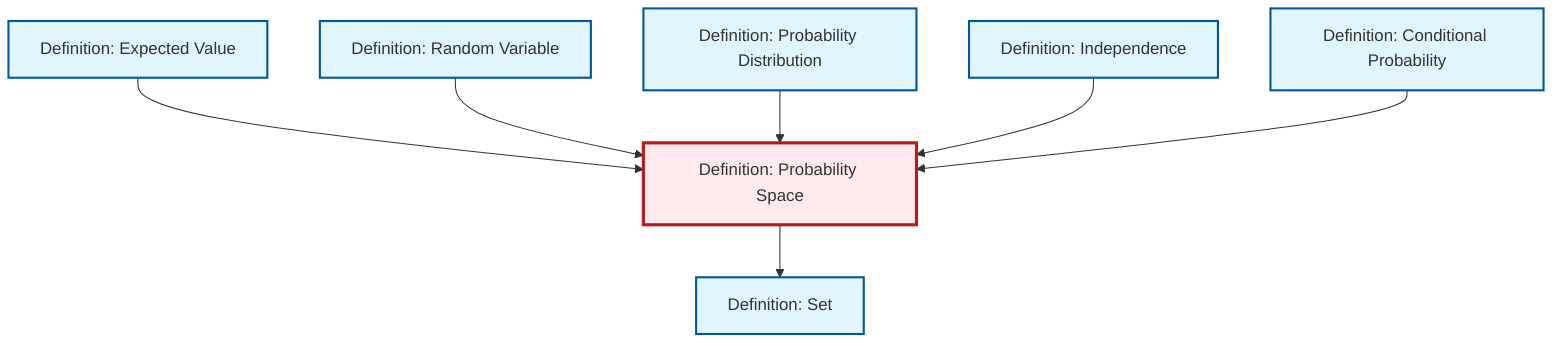 graph TD
    classDef definition fill:#e1f5fe,stroke:#01579b,stroke-width:2px
    classDef theorem fill:#f3e5f5,stroke:#4a148c,stroke-width:2px
    classDef axiom fill:#fff3e0,stroke:#e65100,stroke-width:2px
    classDef example fill:#e8f5e9,stroke:#1b5e20,stroke-width:2px
    classDef current fill:#ffebee,stroke:#b71c1c,stroke-width:3px
    def-probability-space["Definition: Probability Space"]:::definition
    def-probability-distribution["Definition: Probability Distribution"]:::definition
    def-expectation["Definition: Expected Value"]:::definition
    def-random-variable["Definition: Random Variable"]:::definition
    def-set["Definition: Set"]:::definition
    def-conditional-probability["Definition: Conditional Probability"]:::definition
    def-independence["Definition: Independence"]:::definition
    def-expectation --> def-probability-space
    def-random-variable --> def-probability-space
    def-probability-distribution --> def-probability-space
    def-probability-space --> def-set
    def-independence --> def-probability-space
    def-conditional-probability --> def-probability-space
    class def-probability-space current
